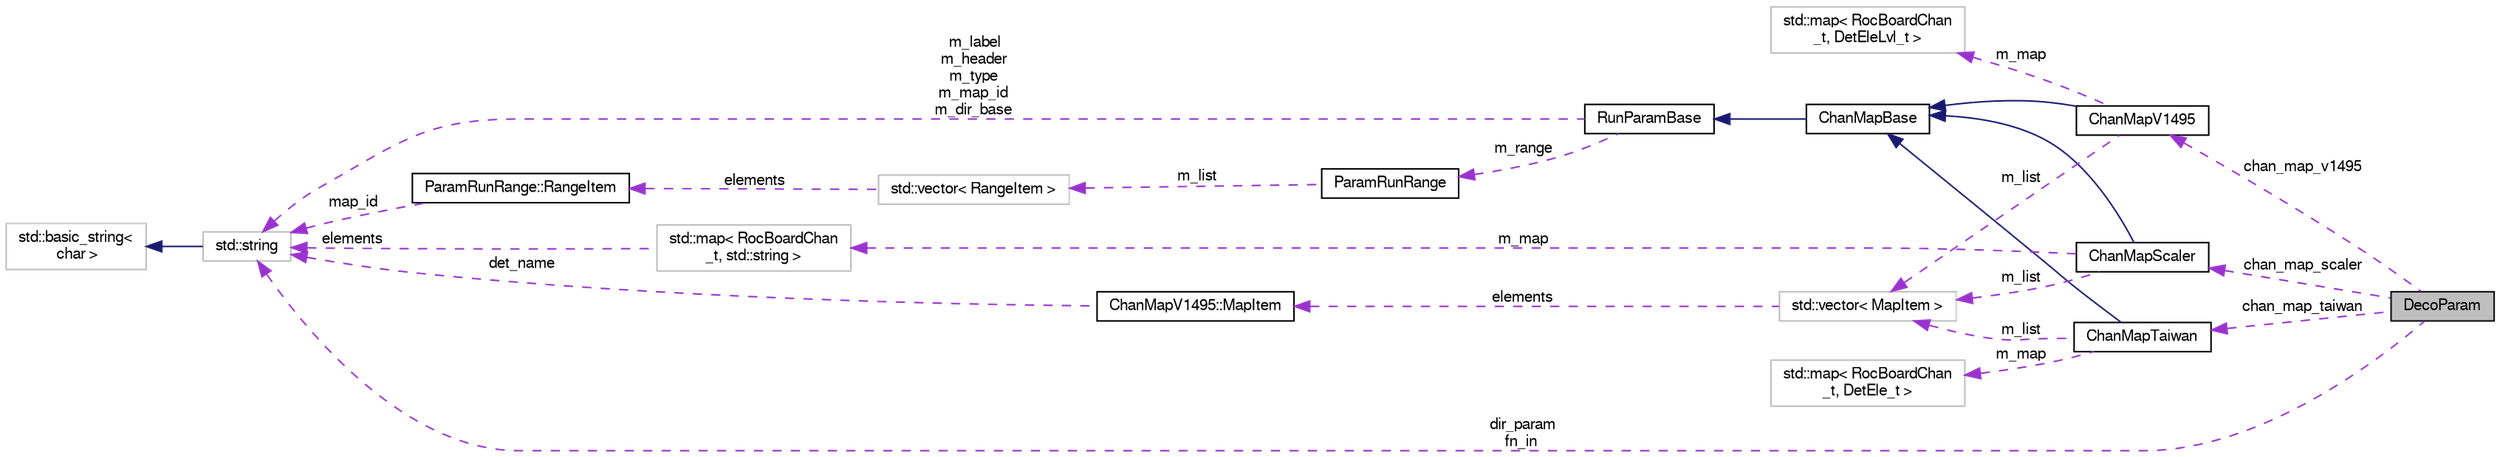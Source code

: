digraph "DecoParam"
{
  bgcolor="transparent";
  edge [fontname="FreeSans",fontsize="10",labelfontname="FreeSans",labelfontsize="10"];
  node [fontname="FreeSans",fontsize="10",shape=record];
  rankdir="LR";
  Node1 [label="DecoParam",height=0.2,width=0.4,color="black", fillcolor="grey75", style="filled" fontcolor="black"];
  Node2 -> Node1 [dir="back",color="darkorchid3",fontsize="10",style="dashed",label=" chan_map_scaler" ,fontname="FreeSans"];
  Node2 [label="ChanMapScaler",height=0.2,width=0.4,color="black",URL="$d9/d1d/classChanMapScaler.html"];
  Node3 -> Node2 [dir="back",color="midnightblue",fontsize="10",style="solid",fontname="FreeSans"];
  Node3 [label="ChanMapBase",height=0.2,width=0.4,color="black",URL="$df/d77/classChanMapBase.html"];
  Node4 -> Node3 [dir="back",color="midnightblue",fontsize="10",style="solid",fontname="FreeSans"];
  Node4 [label="RunParamBase",height=0.2,width=0.4,color="black",URL="$db/d8a/classRunParamBase.html"];
  Node5 -> Node4 [dir="back",color="darkorchid3",fontsize="10",style="dashed",label=" m_label\nm_header\nm_type\nm_map_id\nm_dir_base" ,fontname="FreeSans"];
  Node5 [label="std::string",height=0.2,width=0.4,color="grey75",tooltip="STL class. "];
  Node6 -> Node5 [dir="back",color="midnightblue",fontsize="10",style="solid",fontname="FreeSans"];
  Node6 [label="std::basic_string\<\l char \>",height=0.2,width=0.4,color="grey75",tooltip="STL class. "];
  Node7 -> Node4 [dir="back",color="darkorchid3",fontsize="10",style="dashed",label=" m_range" ,fontname="FreeSans"];
  Node7 [label="ParamRunRange",height=0.2,width=0.4,color="black",URL="$d0/d0d/classParamRunRange.html"];
  Node8 -> Node7 [dir="back",color="darkorchid3",fontsize="10",style="dashed",label=" m_list" ,fontname="FreeSans"];
  Node8 [label="std::vector\< RangeItem \>",height=0.2,width=0.4,color="grey75"];
  Node9 -> Node8 [dir="back",color="darkorchid3",fontsize="10",style="dashed",label=" elements" ,fontname="FreeSans"];
  Node9 [label="ParamRunRange::RangeItem",height=0.2,width=0.4,color="black",URL="$dd/d8c/structParamRunRange_1_1RangeItem.html"];
  Node5 -> Node9 [dir="back",color="darkorchid3",fontsize="10",style="dashed",label=" map_id" ,fontname="FreeSans"];
  Node10 -> Node2 [dir="back",color="darkorchid3",fontsize="10",style="dashed",label=" m_list" ,fontname="FreeSans"];
  Node10 [label="std::vector\< MapItem \>",height=0.2,width=0.4,color="grey75"];
  Node11 -> Node10 [dir="back",color="darkorchid3",fontsize="10",style="dashed",label=" elements" ,fontname="FreeSans"];
  Node11 [label="ChanMapV1495::MapItem",height=0.2,width=0.4,color="black",URL="$d4/d07/structChanMapV1495_1_1MapItem.html"];
  Node5 -> Node11 [dir="back",color="darkorchid3",fontsize="10",style="dashed",label=" det_name" ,fontname="FreeSans"];
  Node12 -> Node2 [dir="back",color="darkorchid3",fontsize="10",style="dashed",label=" m_map" ,fontname="FreeSans"];
  Node12 [label="std::map\< RocBoardChan\l_t, std::string \>",height=0.2,width=0.4,color="grey75"];
  Node5 -> Node12 [dir="back",color="darkorchid3",fontsize="10",style="dashed",label=" elements" ,fontname="FreeSans"];
  Node13 -> Node1 [dir="back",color="darkorchid3",fontsize="10",style="dashed",label=" chan_map_taiwan" ,fontname="FreeSans"];
  Node13 [label="ChanMapTaiwan",height=0.2,width=0.4,color="black",URL="$d3/d21/classChanMapTaiwan.html"];
  Node3 -> Node13 [dir="back",color="midnightblue",fontsize="10",style="solid",fontname="FreeSans"];
  Node14 -> Node13 [dir="back",color="darkorchid3",fontsize="10",style="dashed",label=" m_map" ,fontname="FreeSans"];
  Node14 [label="std::map\< RocBoardChan\l_t, DetEle_t \>",height=0.2,width=0.4,color="grey75"];
  Node10 -> Node13 [dir="back",color="darkorchid3",fontsize="10",style="dashed",label=" m_list" ,fontname="FreeSans"];
  Node15 -> Node1 [dir="back",color="darkorchid3",fontsize="10",style="dashed",label=" chan_map_v1495" ,fontname="FreeSans"];
  Node15 [label="ChanMapV1495",height=0.2,width=0.4,color="black",URL="$d2/d4f/classChanMapV1495.html"];
  Node3 -> Node15 [dir="back",color="midnightblue",fontsize="10",style="solid",fontname="FreeSans"];
  Node16 -> Node15 [dir="back",color="darkorchid3",fontsize="10",style="dashed",label=" m_map" ,fontname="FreeSans"];
  Node16 [label="std::map\< RocBoardChan\l_t, DetEleLvl_t \>",height=0.2,width=0.4,color="grey75"];
  Node10 -> Node15 [dir="back",color="darkorchid3",fontsize="10",style="dashed",label=" m_list" ,fontname="FreeSans"];
  Node5 -> Node1 [dir="back",color="darkorchid3",fontsize="10",style="dashed",label=" dir_param\nfn_in" ,fontname="FreeSans"];
}
